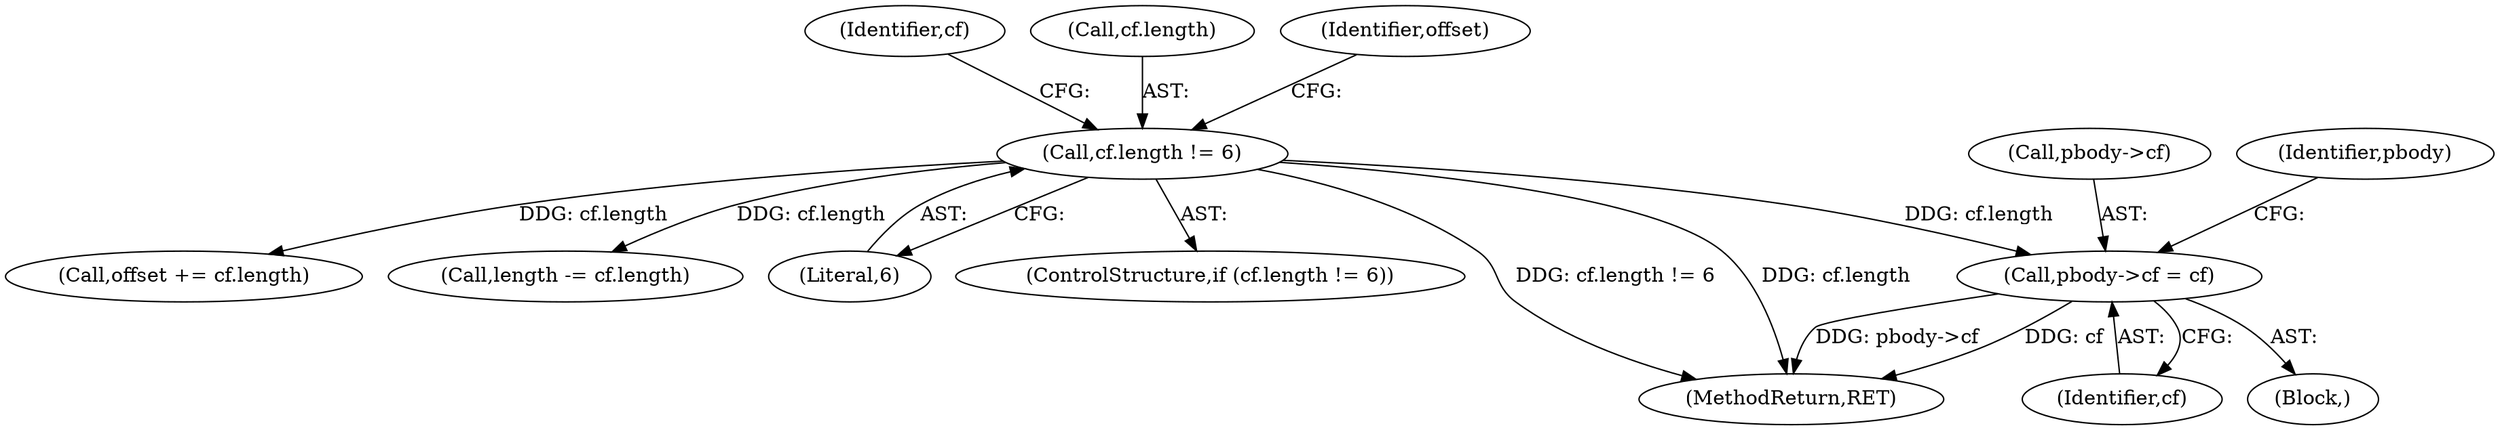 digraph "0_tcpdump_99798bd9a41bd3d03fdc1e949810a38967f20ed3@pointer" {
"1000623" [label="(Call,pbody->cf = cf)"];
"1000585" [label="(Call,cf.length != 6)"];
"1000585" [label="(Call,cf.length != 6)"];
"1000764" [label="(MethodReturn,RET)"];
"1000605" [label="(Identifier,cf)"];
"1000591" [label="(Call,offset += cf.length)"];
"1000630" [label="(Identifier,pbody)"];
"1000586" [label="(Call,cf.length)"];
"1000592" [label="(Identifier,offset)"];
"1000596" [label="(Call,length -= cf.length)"];
"1000623" [label="(Call,pbody->cf = cf)"];
"1000624" [label="(Call,pbody->cf)"];
"1000589" [label="(Literal,6)"];
"1000622" [label="(Block,)"];
"1000584" [label="(ControlStructure,if (cf.length != 6))"];
"1000627" [label="(Identifier,cf)"];
"1000623" -> "1000622"  [label="AST: "];
"1000623" -> "1000627"  [label="CFG: "];
"1000624" -> "1000623"  [label="AST: "];
"1000627" -> "1000623"  [label="AST: "];
"1000630" -> "1000623"  [label="CFG: "];
"1000623" -> "1000764"  [label="DDG: pbody->cf"];
"1000623" -> "1000764"  [label="DDG: cf"];
"1000585" -> "1000623"  [label="DDG: cf.length"];
"1000585" -> "1000584"  [label="AST: "];
"1000585" -> "1000589"  [label="CFG: "];
"1000586" -> "1000585"  [label="AST: "];
"1000589" -> "1000585"  [label="AST: "];
"1000592" -> "1000585"  [label="CFG: "];
"1000605" -> "1000585"  [label="CFG: "];
"1000585" -> "1000764"  [label="DDG: cf.length"];
"1000585" -> "1000764"  [label="DDG: cf.length != 6"];
"1000585" -> "1000591"  [label="DDG: cf.length"];
"1000585" -> "1000596"  [label="DDG: cf.length"];
}
